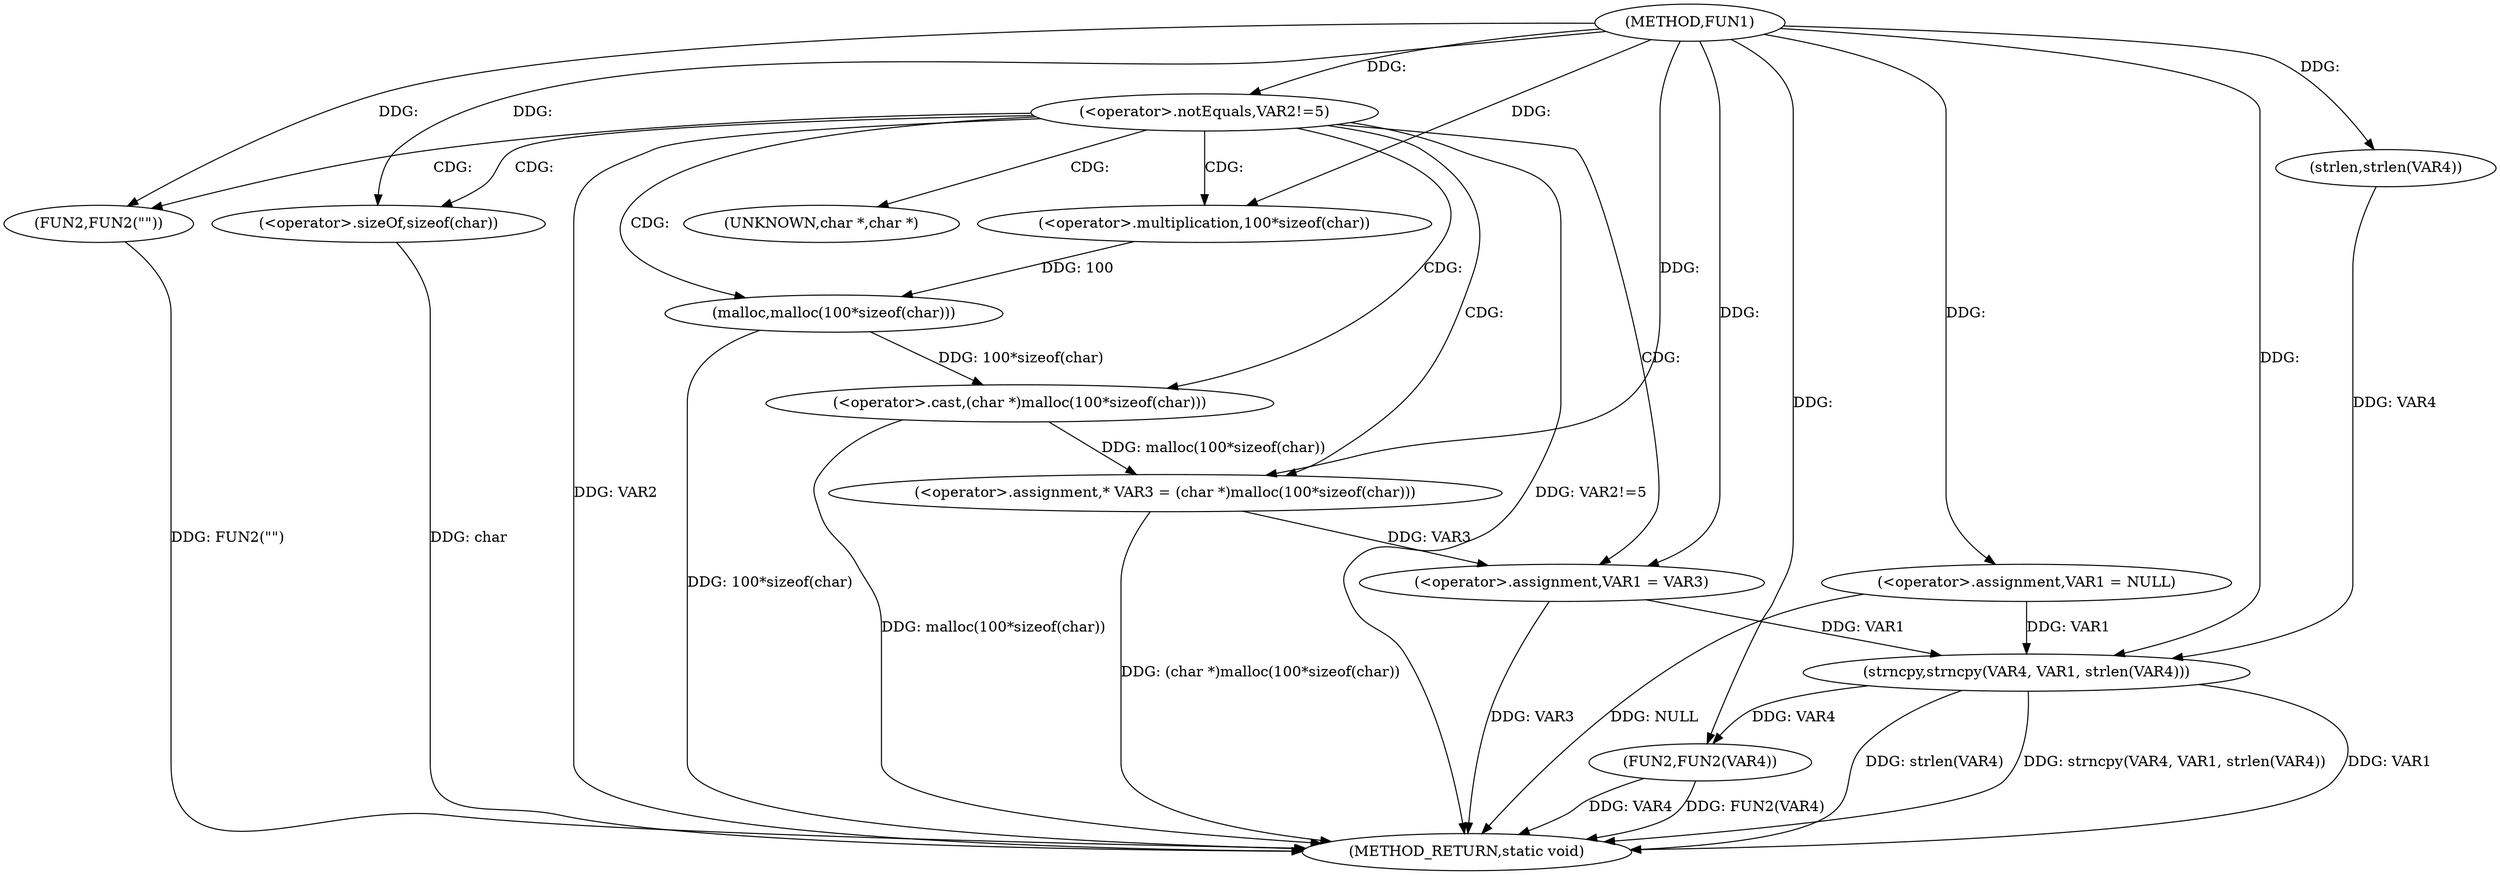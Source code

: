 digraph FUN1 {  
"1000100" [label = "(METHOD,FUN1)" ]
"1000138" [label = "(METHOD_RETURN,static void)" ]
"1000103" [label = "(<operator>.assignment,VAR1 = NULL)" ]
"1000107" [label = "(<operator>.notEquals,VAR2!=5)" ]
"1000111" [label = "(FUN2,FUN2(\"\"))" ]
"1000117" [label = "(<operator>.assignment,* VAR3 = (char *)malloc(100*sizeof(char)))" ]
"1000119" [label = "(<operator>.cast,(char *)malloc(100*sizeof(char)))" ]
"1000121" [label = "(malloc,malloc(100*sizeof(char)))" ]
"1000122" [label = "(<operator>.multiplication,100*sizeof(char))" ]
"1000124" [label = "(<operator>.sizeOf,sizeof(char))" ]
"1000126" [label = "(<operator>.assignment,VAR1 = VAR3)" ]
"1000131" [label = "(strncpy,strncpy(VAR4, VAR1, strlen(VAR4)))" ]
"1000134" [label = "(strlen,strlen(VAR4))" ]
"1000136" [label = "(FUN2,FUN2(VAR4))" ]
"1000120" [label = "(UNKNOWN,char *,char *)" ]
  "1000124" -> "1000138"  [ label = "DDG: char"] 
  "1000107" -> "1000138"  [ label = "DDG: VAR2"] 
  "1000107" -> "1000138"  [ label = "DDG: VAR2!=5"] 
  "1000103" -> "1000138"  [ label = "DDG: NULL"] 
  "1000119" -> "1000138"  [ label = "DDG: malloc(100*sizeof(char))"] 
  "1000131" -> "1000138"  [ label = "DDG: VAR1"] 
  "1000126" -> "1000138"  [ label = "DDG: VAR3"] 
  "1000117" -> "1000138"  [ label = "DDG: (char *)malloc(100*sizeof(char))"] 
  "1000111" -> "1000138"  [ label = "DDG: FUN2(\"\")"] 
  "1000136" -> "1000138"  [ label = "DDG: VAR4"] 
  "1000131" -> "1000138"  [ label = "DDG: strlen(VAR4)"] 
  "1000136" -> "1000138"  [ label = "DDG: FUN2(VAR4)"] 
  "1000121" -> "1000138"  [ label = "DDG: 100*sizeof(char)"] 
  "1000131" -> "1000138"  [ label = "DDG: strncpy(VAR4, VAR1, strlen(VAR4))"] 
  "1000100" -> "1000103"  [ label = "DDG: "] 
  "1000100" -> "1000107"  [ label = "DDG: "] 
  "1000100" -> "1000111"  [ label = "DDG: "] 
  "1000119" -> "1000117"  [ label = "DDG: malloc(100*sizeof(char))"] 
  "1000100" -> "1000117"  [ label = "DDG: "] 
  "1000121" -> "1000119"  [ label = "DDG: 100*sizeof(char)"] 
  "1000122" -> "1000121"  [ label = "DDG: 100"] 
  "1000100" -> "1000122"  [ label = "DDG: "] 
  "1000100" -> "1000124"  [ label = "DDG: "] 
  "1000117" -> "1000126"  [ label = "DDG: VAR3"] 
  "1000100" -> "1000126"  [ label = "DDG: "] 
  "1000134" -> "1000131"  [ label = "DDG: VAR4"] 
  "1000100" -> "1000131"  [ label = "DDG: "] 
  "1000103" -> "1000131"  [ label = "DDG: VAR1"] 
  "1000126" -> "1000131"  [ label = "DDG: VAR1"] 
  "1000100" -> "1000134"  [ label = "DDG: "] 
  "1000131" -> "1000136"  [ label = "DDG: VAR4"] 
  "1000100" -> "1000136"  [ label = "DDG: "] 
  "1000107" -> "1000121"  [ label = "CDG: "] 
  "1000107" -> "1000124"  [ label = "CDG: "] 
  "1000107" -> "1000119"  [ label = "CDG: "] 
  "1000107" -> "1000120"  [ label = "CDG: "] 
  "1000107" -> "1000117"  [ label = "CDG: "] 
  "1000107" -> "1000111"  [ label = "CDG: "] 
  "1000107" -> "1000122"  [ label = "CDG: "] 
  "1000107" -> "1000126"  [ label = "CDG: "] 
}
